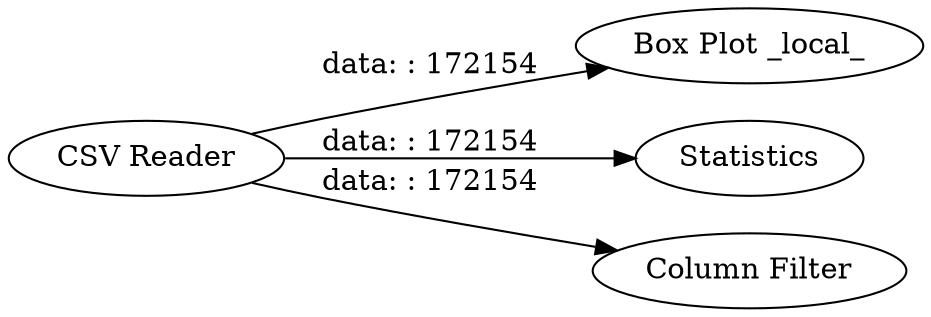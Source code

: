 digraph {
	"5021645174445260059_9" [label="Box Plot _local_"]
	"5021645174445260059_2" [label=Statistics]
	"5021645174445260059_1" [label="CSV Reader"]
	"-4277498197568784436_5" [label="Column Filter"]
	"5021645174445260059_1" -> "5021645174445260059_9" [label="data: : 172154"]
	"5021645174445260059_1" -> "5021645174445260059_2" [label="data: : 172154"]
	"5021645174445260059_1" -> "-4277498197568784436_5" [label="data: : 172154"]
	rankdir=LR
}
